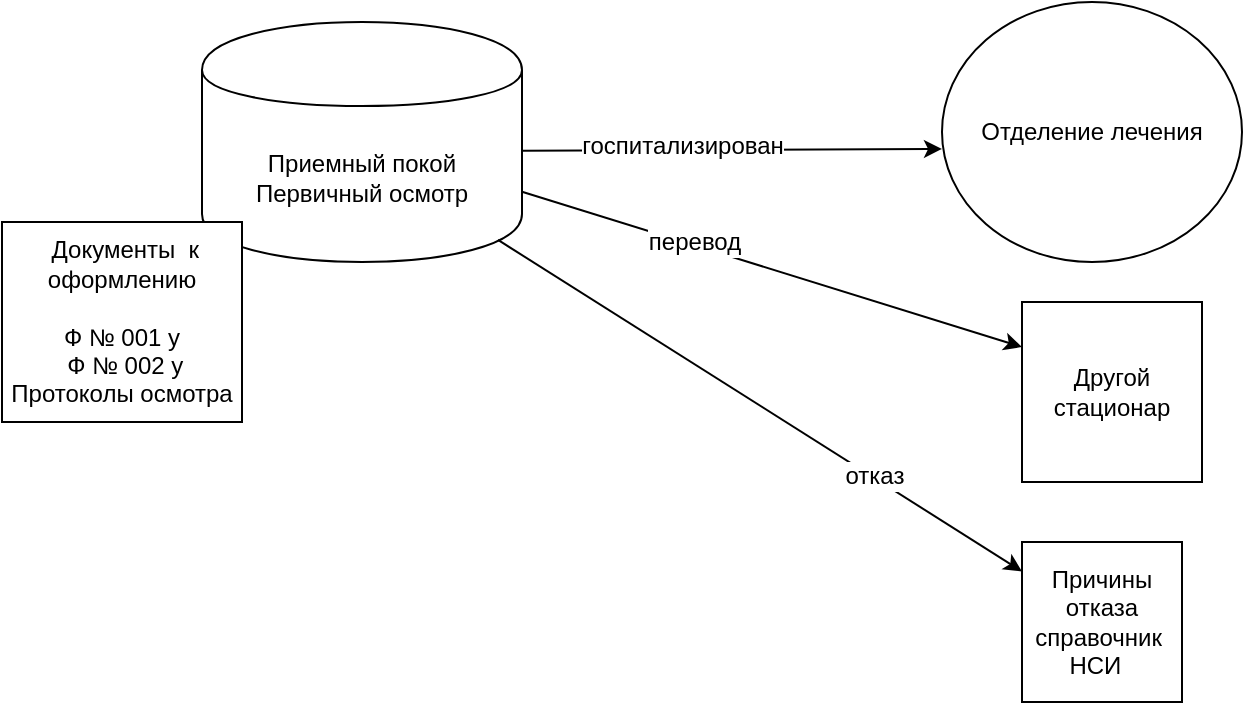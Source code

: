 <mxfile version="12.1.0" type="github" pages="1"><diagram id="a1Ffi1MRZYKKAIpxIKN_" name="Страница 1"><mxGraphModel dx="1648" dy="731" grid="1" gridSize="10" guides="1" tooltips="1" connect="1" arrows="1" fold="1" page="1" pageScale="1" pageWidth="827" pageHeight="1169" math="0" shadow="0"><root><mxCell id="0"/><mxCell id="1" parent="0"/><mxCell id="wKNoQb2m-HzhwAxlhuq5-1" value="Приемный покой&lt;br&gt;Первичный осмотр" style="shape=cylinder;whiteSpace=wrap;html=1;boundedLbl=1;backgroundOutline=1;" parent="1" vertex="1"><mxGeometry x="290" y="20" width="160" height="120" as="geometry"/></mxCell><mxCell id="wKNoQb2m-HzhwAxlhuq5-2" value="Отделение лечения" style="ellipse;whiteSpace=wrap;html=1;" parent="1" vertex="1"><mxGeometry x="660" y="10" width="150" height="130" as="geometry"/></mxCell><mxCell id="wKNoQb2m-HzhwAxlhuq5-3" value="" style="endArrow=classic;html=1;entryX=0;entryY=0.565;entryDx=0;entryDy=0;entryPerimeter=0;exitX=1;exitY=0.536;exitDx=0;exitDy=0;exitPerimeter=0;" parent="1" source="wKNoQb2m-HzhwAxlhuq5-1" target="wKNoQb2m-HzhwAxlhuq5-2" edge="1"><mxGeometry width="50" height="50" relative="1" as="geometry"><mxPoint x="30" y="380" as="sourcePoint"/><mxPoint x="80" y="330" as="targetPoint"/><Array as="points"/></mxGeometry></mxCell><mxCell id="wKNoQb2m-HzhwAxlhuq5-14" value="госпитализирован" style="text;html=1;resizable=0;points=[];align=center;verticalAlign=middle;labelBackgroundColor=#ffffff;" parent="wKNoQb2m-HzhwAxlhuq5-3" vertex="1" connectable="0"><mxGeometry x="-0.244" y="2" relative="1" as="geometry"><mxPoint as="offset"/></mxGeometry></mxCell><mxCell id="wKNoQb2m-HzhwAxlhuq5-6" value="Другой стационар" style="whiteSpace=wrap;html=1;aspect=fixed;" parent="1" vertex="1"><mxGeometry x="700" y="160" width="90" height="90" as="geometry"/></mxCell><mxCell id="wKNoQb2m-HzhwAxlhuq5-7" value="" style="endArrow=classic;html=1;entryX=0;entryY=0.25;entryDx=0;entryDy=0;" parent="1" source="wKNoQb2m-HzhwAxlhuq5-1" target="wKNoQb2m-HzhwAxlhuq5-6" edge="1"><mxGeometry width="50" height="50" relative="1" as="geometry"><mxPoint x="180" y="160" as="sourcePoint"/><mxPoint x="230" y="110" as="targetPoint"/></mxGeometry></mxCell><mxCell id="wKNoQb2m-HzhwAxlhuq5-11" value="перевод" style="text;html=1;resizable=0;points=[];align=center;verticalAlign=middle;labelBackgroundColor=#ffffff;" parent="wKNoQb2m-HzhwAxlhuq5-7" vertex="1" connectable="0"><mxGeometry x="-0.315" y="2" relative="1" as="geometry"><mxPoint as="offset"/></mxGeometry></mxCell><mxCell id="wKNoQb2m-HzhwAxlhuq5-13" value="&amp;nbsp;Документы&amp;nbsp; к оформлению&lt;br&gt;&lt;br&gt;Ф № 001 у&lt;br&gt;&amp;nbsp;Ф № 002 у&lt;br&gt;Протоколы осмотра" style="rounded=0;whiteSpace=wrap;html=1;" parent="1" vertex="1"><mxGeometry x="190" y="120" width="120" height="100" as="geometry"/></mxCell><mxCell id="bWENtvaMWPfvNCJweS8l-1" value="Причины отказа справочник&amp;nbsp; НСИ&amp;nbsp;&amp;nbsp;" style="whiteSpace=wrap;html=1;aspect=fixed;" vertex="1" parent="1"><mxGeometry x="700" y="280" width="80" height="80" as="geometry"/></mxCell><mxCell id="bWENtvaMWPfvNCJweS8l-2" value="" style="endArrow=classic;html=1;exitX=0.925;exitY=0.908;exitDx=0;exitDy=0;exitPerimeter=0;" edge="1" parent="1" source="wKNoQb2m-HzhwAxlhuq5-1" target="bWENtvaMWPfvNCJweS8l-1"><mxGeometry width="50" height="50" relative="1" as="geometry"><mxPoint x="460" y="235" as="sourcePoint"/><mxPoint x="510" y="185" as="targetPoint"/></mxGeometry></mxCell><mxCell id="bWENtvaMWPfvNCJweS8l-3" value="отказ" style="text;html=1;resizable=0;points=[];align=center;verticalAlign=middle;labelBackgroundColor=#ffffff;" vertex="1" connectable="0" parent="bWENtvaMWPfvNCJweS8l-2"><mxGeometry x="0.426" y="1" relative="1" as="geometry"><mxPoint as="offset"/></mxGeometry></mxCell></root></mxGraphModel></diagram></mxfile>